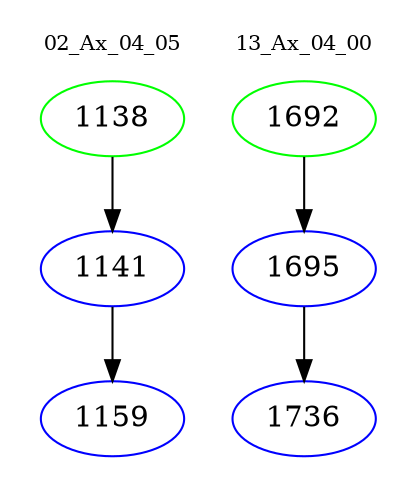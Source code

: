digraph{
subgraph cluster_0 {
color = white
label = "02_Ax_04_05";
fontsize=10;
T0_1138 [label="1138", color="green"]
T0_1138 -> T0_1141 [color="black"]
T0_1141 [label="1141", color="blue"]
T0_1141 -> T0_1159 [color="black"]
T0_1159 [label="1159", color="blue"]
}
subgraph cluster_1 {
color = white
label = "13_Ax_04_00";
fontsize=10;
T1_1692 [label="1692", color="green"]
T1_1692 -> T1_1695 [color="black"]
T1_1695 [label="1695", color="blue"]
T1_1695 -> T1_1736 [color="black"]
T1_1736 [label="1736", color="blue"]
}
}
